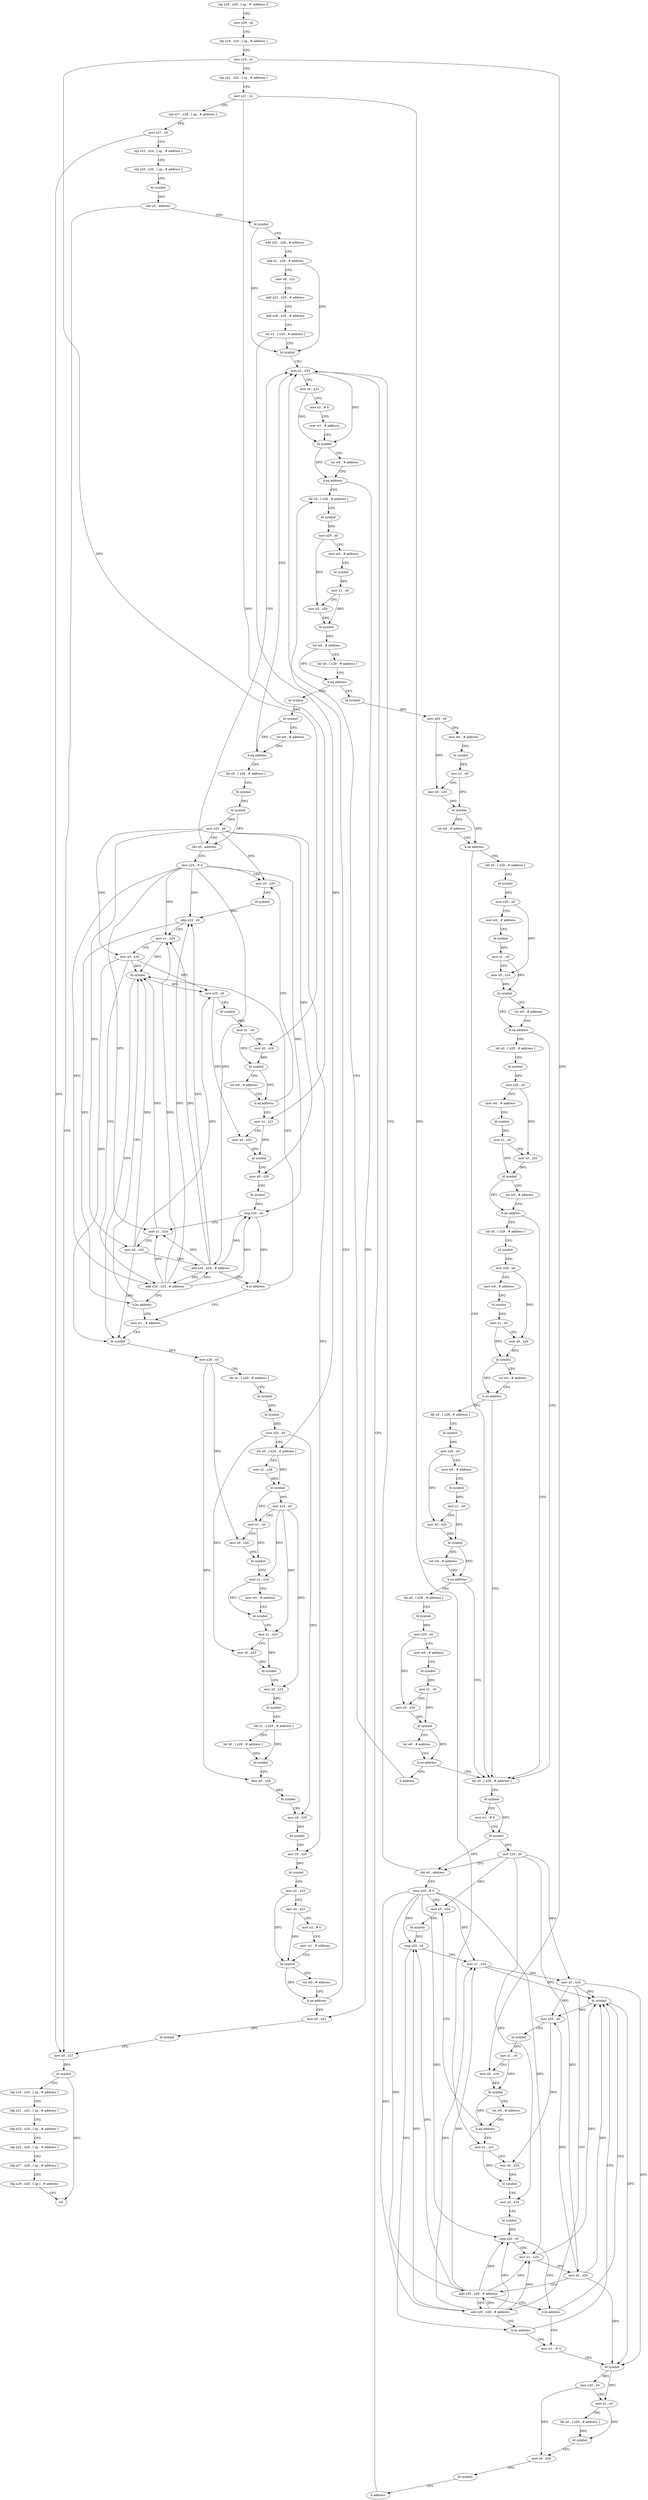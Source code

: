 digraph "func" {
"92408" [label = "stp x29 , x30 , [ sp , #- address ]!" ]
"92412" [label = "mov x29 , sp" ]
"92416" [label = "stp x19 , x20 , [ sp , # address ]" ]
"92420" [label = "mov x19 , x1" ]
"92424" [label = "stp x21 , x22 , [ sp , # address ]" ]
"92428" [label = "mov x21 , x2" ]
"92432" [label = "stp x27 , x28 , [ sp , # address ]" ]
"92436" [label = "mov x27 , x0" ]
"92440" [label = "stp x23 , x24 , [ sp , # address ]" ]
"92444" [label = "stp x25 , x26 , [ sp , # address ]" ]
"92448" [label = "bl symbol" ]
"92452" [label = "cbz x0 , address" ]
"92860" [label = "mov x0 , x27" ]
"92456" [label = "bl symbol" ]
"92864" [label = "bl symbol" ]
"92868" [label = "ldp x19 , x20 , [ sp , # address ]" ]
"92872" [label = "ldp x21 , x22 , [ sp , # address ]" ]
"92876" [label = "ldp x23 , x24 , [ sp , # address ]" ]
"92880" [label = "ldp x25 , x26 , [ sp , # address ]" ]
"92884" [label = "ldp x27 , x28 , [ sp , # address ]" ]
"92888" [label = "ldp x29 , x30 , [ sp ] , # address" ]
"92892" [label = "ret" ]
"92460" [label = "add x22 , x29 , # address" ]
"92464" [label = "add x1 , x29 , # address" ]
"92468" [label = "mov x8 , x22" ]
"92472" [label = "add x23 , x29 , # address" ]
"92476" [label = "add x28 , x29 , # address" ]
"92480" [label = "str x1 , [ x29 , # address ]" ]
"92484" [label = "bl symbol" ]
"92488" [label = "mov x2 , x23" ]
"92852" [label = "mov x0 , x22" ]
"92856" [label = "bl symbol" ]
"92516" [label = "ldr x0 , [ x29 , # address ]" ]
"92520" [label = "bl symbol" ]
"92524" [label = "mov x20 , x0" ]
"92528" [label = "mov w0 , # address" ]
"92532" [label = "bl symbol" ]
"92536" [label = "mov x1 , x0" ]
"92540" [label = "mov x0 , x20" ]
"92544" [label = "bl symbol" ]
"92548" [label = "tst w0 , # address" ]
"92552" [label = "ldr x0 , [ x29 , # address ]" ]
"92556" [label = "b.eq address" ]
"92896" [label = "bl symbol" ]
"92560" [label = "bl symbol" ]
"92900" [label = "mov x20 , x0" ]
"92904" [label = "mov w0 , # address" ]
"92908" [label = "bl symbol" ]
"92912" [label = "mov x1 , x0" ]
"92916" [label = "mov x0 , x20" ]
"92920" [label = "bl symbol" ]
"92924" [label = "tst w0 , # address" ]
"92928" [label = "b.ne address" ]
"92972" [label = "ldr x0 , [ x29 , # address ]" ]
"92932" [label = "ldr x0 , [ x29 , # address ]" ]
"92564" [label = "bl symbol" ]
"92568" [label = "tst w0 , # address" ]
"92572" [label = "b.eq address" ]
"92576" [label = "ldr x0 , [ x29 , # address ]" ]
"92976" [label = "bl symbol" ]
"92980" [label = "mov w1 , # 0" ]
"92984" [label = "bl symbol" ]
"92988" [label = "mov x24 , x0" ]
"92992" [label = "cbz x0 , address" ]
"92996" [label = "mov x20 , # 0" ]
"92936" [label = "bl symbol" ]
"92940" [label = "mov x20 , x0" ]
"92944" [label = "mov w0 , # address" ]
"92948" [label = "bl symbol" ]
"92952" [label = "mov x1 , x0" ]
"92956" [label = "mov x0 , x20" ]
"92960" [label = "bl symbol" ]
"92964" [label = "tst w0 , # address" ]
"92968" [label = "b.eq address" ]
"93136" [label = "ldr x0 , [ x29 , # address ]" ]
"92492" [label = "mov x0 , x22" ]
"92496" [label = "mov x3 , # 0" ]
"92500" [label = "mov w1 , # address" ]
"92504" [label = "bl symbol" ]
"92508" [label = "tst w0 , # address" ]
"92512" [label = "b.eq address" ]
"92580" [label = "bl symbol" ]
"92584" [label = "bl symbol" ]
"92588" [label = "mov x20 , x0" ]
"92592" [label = "cbz x0 , address" ]
"92596" [label = "mov x24 , # 0" ]
"93000" [label = "mov x0 , x24" ]
"93140" [label = "bl symbol" ]
"93144" [label = "mov x20 , x0" ]
"93148" [label = "mov w0 , # address" ]
"93152" [label = "bl symbol" ]
"93156" [label = "mov x1 , x0" ]
"93160" [label = "mov x0 , x20" ]
"93164" [label = "bl symbol" ]
"93168" [label = "tst w0 , # address" ]
"93172" [label = "b.ne address" ]
"93176" [label = "ldr x0 , [ x29 , # address ]" ]
"92600" [label = "mov x0 , x20" ]
"93100" [label = "mov w1 , # 0" ]
"93104" [label = "bl symbol" ]
"93108" [label = "mov x20 , x0" ]
"93112" [label = "mov x1 , x0" ]
"93116" [label = "ldr x0 , [ x29 , # address ]" ]
"93120" [label = "bl symbol" ]
"93124" [label = "mov x0 , x20" ]
"93128" [label = "bl symbol" ]
"93132" [label = "b address" ]
"93028" [label = "bl symbol" ]
"93032" [label = "mov x25 , x0" ]
"93036" [label = "bl symbol" ]
"93040" [label = "mov x1 , x0" ]
"93044" [label = "mov x0 , x19" ]
"93048" [label = "bl symbol" ]
"93052" [label = "tst w0 , # address" ]
"93056" [label = "b.eq address" ]
"93060" [label = "mov x1 , x21" ]
"93180" [label = "bl symbol" ]
"93184" [label = "mov x20 , x0" ]
"93188" [label = "mov w0 , # address" ]
"93192" [label = "bl symbol" ]
"93196" [label = "mov x1 , x0" ]
"93200" [label = "mov x0 , x20" ]
"93204" [label = "bl symbol" ]
"93208" [label = "tst w0 , # address" ]
"93212" [label = "b.ne address" ]
"93216" [label = "ldr x0 , [ x29 , # address ]" ]
"92700" [label = "mov w1 , # address" ]
"92704" [label = "bl symbol" ]
"92708" [label = "mov x26 , x0" ]
"92712" [label = "ldr x0 , [ x29 , # address ]" ]
"92716" [label = "bl symbol" ]
"92720" [label = "bl symbol" ]
"92724" [label = "mov x25 , x0" ]
"92728" [label = "ldr x0 , [ x29 , # address ]" ]
"92732" [label = "mov x1 , x28" ]
"92736" [label = "bl symbol" ]
"92740" [label = "mov x24 , x0" ]
"92744" [label = "mov x1 , x0" ]
"92748" [label = "mov x0 , x26" ]
"92752" [label = "bl symbol" ]
"92756" [label = "mov x1 , x24" ]
"92760" [label = "mov w0 , # address" ]
"92764" [label = "bl symbol" ]
"92768" [label = "mov x1 , x24" ]
"92772" [label = "mov x0 , x25" ]
"92776" [label = "bl symbol" ]
"92780" [label = "mov x0 , x24" ]
"92784" [label = "bl symbol" ]
"92788" [label = "ldr x1 , [ x29 , # address ]" ]
"92792" [label = "ldr x0 , [ x29 , # address ]" ]
"92796" [label = "bl symbol" ]
"92800" [label = "mov x0 , x26" ]
"92804" [label = "bl symbol" ]
"92808" [label = "mov x0 , x25" ]
"92812" [label = "bl symbol" ]
"92816" [label = "mov x0 , x20" ]
"92820" [label = "bl symbol" ]
"92824" [label = "mov x2 , x23" ]
"92828" [label = "mov x0 , x22" ]
"92832" [label = "mov x3 , # 0" ]
"92836" [label = "mov w1 , # address" ]
"92840" [label = "bl symbol" ]
"92844" [label = "tst w0 , # address" ]
"92848" [label = "b.ne address" ]
"92628" [label = "bl symbol" ]
"92632" [label = "mov x25 , x0" ]
"92636" [label = "bl symbol" ]
"92640" [label = "mov x1 , x0" ]
"92644" [label = "mov x0 , x19" ]
"92648" [label = "bl symbol" ]
"92652" [label = "tst w0 , # address" ]
"92656" [label = "b.eq address" ]
"92660" [label = "mov x1 , x21" ]
"93004" [label = "bl symbol" ]
"93008" [label = "cmp x20 , x0" ]
"93012" [label = "mov x1 , x20" ]
"93016" [label = "mov x0 , x24" ]
"93020" [label = "add x20 , x20 , # address" ]
"93024" [label = "b.hs address" ]
"93064" [label = "mov x0 , x25" ]
"93068" [label = "bl symbol" ]
"93072" [label = "mov x0 , x24" ]
"93076" [label = "bl symbol" ]
"93080" [label = "cmp x20 , x0" ]
"93084" [label = "mov x1 , x20" ]
"93088" [label = "mov x0 , x24" ]
"93092" [label = "add x20 , x20 , # address" ]
"93096" [label = "b.lo address" ]
"93220" [label = "bl symbol" ]
"93224" [label = "mov x20 , x0" ]
"93228" [label = "mov w0 , # address" ]
"93232" [label = "bl symbol" ]
"93236" [label = "mov x1 , x0" ]
"93240" [label = "mov x0 , x20" ]
"93244" [label = "bl symbol" ]
"93248" [label = "tst w0 , # address" ]
"93252" [label = "b.ne address" ]
"93256" [label = "ldr x0 , [ x29 , # address ]" ]
"92604" [label = "bl symbol" ]
"92608" [label = "cmp x24 , x0" ]
"92612" [label = "mov x1 , x24" ]
"92616" [label = "mov x0 , x20" ]
"92620" [label = "add x24 , x24 , # address" ]
"92624" [label = "b.hs address" ]
"92664" [label = "mov x0 , x25" ]
"92668" [label = "bl symbol" ]
"92672" [label = "mov x0 , x20" ]
"92676" [label = "bl symbol" ]
"92680" [label = "cmp x24 , x0" ]
"92684" [label = "mov x1 , x24" ]
"92688" [label = "mov x0 , x20" ]
"92692" [label = "add x24 , x24 , # address" ]
"92696" [label = "b.lo address" ]
"93260" [label = "bl symbol" ]
"93264" [label = "mov x20 , x0" ]
"93268" [label = "mov w0 , # address" ]
"93272" [label = "bl symbol" ]
"93276" [label = "mov x1 , x0" ]
"93280" [label = "mov x0 , x20" ]
"93284" [label = "bl symbol" ]
"93288" [label = "tst w0 , # address" ]
"93292" [label = "b.ne address" ]
"93296" [label = "b address" ]
"92408" -> "92412" [ label = "CFG" ]
"92412" -> "92416" [ label = "CFG" ]
"92416" -> "92420" [ label = "CFG" ]
"92420" -> "92424" [ label = "CFG" ]
"92420" -> "93044" [ label = "DFG" ]
"92420" -> "92644" [ label = "DFG" ]
"92424" -> "92428" [ label = "CFG" ]
"92428" -> "92432" [ label = "CFG" ]
"92428" -> "93060" [ label = "DFG" ]
"92428" -> "92660" [ label = "DFG" ]
"92432" -> "92436" [ label = "CFG" ]
"92436" -> "92440" [ label = "CFG" ]
"92436" -> "92860" [ label = "DFG" ]
"92440" -> "92444" [ label = "CFG" ]
"92444" -> "92448" [ label = "CFG" ]
"92448" -> "92452" [ label = "DFG" ]
"92452" -> "92860" [ label = "CFG" ]
"92452" -> "92456" [ label = "CFG" ]
"92860" -> "92864" [ label = "DFG" ]
"92456" -> "92460" [ label = "CFG" ]
"92456" -> "92484" [ label = "DFG" ]
"92864" -> "92868" [ label = "CFG" ]
"92864" -> "92892" [ label = "DFG" ]
"92868" -> "92872" [ label = "CFG" ]
"92872" -> "92876" [ label = "CFG" ]
"92876" -> "92880" [ label = "CFG" ]
"92880" -> "92884" [ label = "CFG" ]
"92884" -> "92888" [ label = "CFG" ]
"92888" -> "92892" [ label = "CFG" ]
"92460" -> "92464" [ label = "CFG" ]
"92464" -> "92468" [ label = "CFG" ]
"92464" -> "92484" [ label = "DFG" ]
"92468" -> "92472" [ label = "CFG" ]
"92472" -> "92476" [ label = "CFG" ]
"92476" -> "92480" [ label = "CFG" ]
"92480" -> "92484" [ label = "CFG" ]
"92480" -> "92728" [ label = "DFG" ]
"92484" -> "92488" [ label = "CFG" ]
"92488" -> "92492" [ label = "CFG" ]
"92488" -> "92504" [ label = "DFG" ]
"92852" -> "92856" [ label = "DFG" ]
"92856" -> "92860" [ label = "CFG" ]
"92516" -> "92520" [ label = "CFG" ]
"92520" -> "92524" [ label = "DFG" ]
"92524" -> "92528" [ label = "CFG" ]
"92524" -> "92540" [ label = "DFG" ]
"92528" -> "92532" [ label = "CFG" ]
"92532" -> "92536" [ label = "DFG" ]
"92536" -> "92540" [ label = "CFG" ]
"92536" -> "92544" [ label = "DFG" ]
"92540" -> "92544" [ label = "DFG" ]
"92544" -> "92548" [ label = "DFG" ]
"92548" -> "92552" [ label = "CFG" ]
"92548" -> "92556" [ label = "DFG" ]
"92552" -> "92556" [ label = "CFG" ]
"92556" -> "92896" [ label = "CFG" ]
"92556" -> "92560" [ label = "CFG" ]
"92896" -> "92900" [ label = "DFG" ]
"92560" -> "92564" [ label = "DFG" ]
"92900" -> "92904" [ label = "CFG" ]
"92900" -> "92916" [ label = "DFG" ]
"92904" -> "92908" [ label = "CFG" ]
"92908" -> "92912" [ label = "DFG" ]
"92912" -> "92916" [ label = "CFG" ]
"92912" -> "92920" [ label = "DFG" ]
"92916" -> "92920" [ label = "DFG" ]
"92920" -> "92924" [ label = "CFG" ]
"92920" -> "92928" [ label = "DFG" ]
"92924" -> "92928" [ label = "CFG" ]
"92928" -> "92972" [ label = "CFG" ]
"92928" -> "92932" [ label = "CFG" ]
"92972" -> "92976" [ label = "CFG" ]
"92932" -> "92936" [ label = "CFG" ]
"92564" -> "92568" [ label = "CFG" ]
"92564" -> "92572" [ label = "DFG" ]
"92568" -> "92572" [ label = "CFG" ]
"92572" -> "92488" [ label = "CFG" ]
"92572" -> "92576" [ label = "CFG" ]
"92576" -> "92580" [ label = "CFG" ]
"92976" -> "92980" [ label = "CFG" ]
"92976" -> "92984" [ label = "DFG" ]
"92980" -> "92984" [ label = "CFG" ]
"92984" -> "92988" [ label = "DFG" ]
"92984" -> "92992" [ label = "DFG" ]
"92988" -> "92992" [ label = "CFG" ]
"92988" -> "93000" [ label = "DFG" ]
"92988" -> "93016" [ label = "DFG" ]
"92988" -> "93072" [ label = "DFG" ]
"92988" -> "93088" [ label = "DFG" ]
"92992" -> "92488" [ label = "CFG" ]
"92992" -> "92996" [ label = "CFG" ]
"92996" -> "93000" [ label = "CFG" ]
"92996" -> "93008" [ label = "DFG" ]
"92996" -> "93012" [ label = "DFG" ]
"92996" -> "93020" [ label = "DFG" ]
"92996" -> "93080" [ label = "DFG" ]
"92996" -> "93084" [ label = "DFG" ]
"92996" -> "93092" [ label = "DFG" ]
"92936" -> "92940" [ label = "DFG" ]
"92940" -> "92944" [ label = "CFG" ]
"92940" -> "92956" [ label = "DFG" ]
"92944" -> "92948" [ label = "CFG" ]
"92948" -> "92952" [ label = "DFG" ]
"92952" -> "92956" [ label = "CFG" ]
"92952" -> "92960" [ label = "DFG" ]
"92956" -> "92960" [ label = "DFG" ]
"92960" -> "92964" [ label = "CFG" ]
"92960" -> "92968" [ label = "DFG" ]
"92964" -> "92968" [ label = "CFG" ]
"92968" -> "93136" [ label = "CFG" ]
"92968" -> "92972" [ label = "CFG" ]
"93136" -> "93140" [ label = "CFG" ]
"92492" -> "92496" [ label = "CFG" ]
"92492" -> "92504" [ label = "DFG" ]
"92496" -> "92500" [ label = "CFG" ]
"92500" -> "92504" [ label = "CFG" ]
"92504" -> "92508" [ label = "CFG" ]
"92504" -> "92512" [ label = "DFG" ]
"92508" -> "92512" [ label = "CFG" ]
"92512" -> "92852" [ label = "CFG" ]
"92512" -> "92516" [ label = "CFG" ]
"92580" -> "92584" [ label = "DFG" ]
"92584" -> "92588" [ label = "DFG" ]
"92584" -> "92592" [ label = "DFG" ]
"92588" -> "92592" [ label = "CFG" ]
"92588" -> "92600" [ label = "DFG" ]
"92588" -> "92616" [ label = "DFG" ]
"92588" -> "92816" [ label = "DFG" ]
"92588" -> "92672" [ label = "DFG" ]
"92588" -> "92688" [ label = "DFG" ]
"92592" -> "92488" [ label = "CFG" ]
"92592" -> "92596" [ label = "CFG" ]
"92596" -> "92600" [ label = "CFG" ]
"92596" -> "92608" [ label = "DFG" ]
"92596" -> "92612" [ label = "DFG" ]
"92596" -> "92620" [ label = "DFG" ]
"92596" -> "92680" [ label = "DFG" ]
"92596" -> "92684" [ label = "DFG" ]
"92596" -> "92692" [ label = "DFG" ]
"93000" -> "93004" [ label = "CFG" ]
"93140" -> "93144" [ label = "DFG" ]
"93144" -> "93148" [ label = "CFG" ]
"93144" -> "93160" [ label = "DFG" ]
"93148" -> "93152" [ label = "CFG" ]
"93152" -> "93156" [ label = "DFG" ]
"93156" -> "93160" [ label = "CFG" ]
"93156" -> "93164" [ label = "DFG" ]
"93160" -> "93164" [ label = "DFG" ]
"93164" -> "93168" [ label = "CFG" ]
"93164" -> "93172" [ label = "DFG" ]
"93168" -> "93172" [ label = "CFG" ]
"93172" -> "92972" [ label = "CFG" ]
"93172" -> "93176" [ label = "CFG" ]
"93176" -> "93180" [ label = "CFG" ]
"92600" -> "92604" [ label = "CFG" ]
"93100" -> "93104" [ label = "CFG" ]
"93104" -> "93108" [ label = "DFG" ]
"93104" -> "93112" [ label = "DFG" ]
"93108" -> "93112" [ label = "CFG" ]
"93108" -> "93124" [ label = "DFG" ]
"93112" -> "93116" [ label = "CFG" ]
"93112" -> "93120" [ label = "DFG" ]
"93116" -> "93120" [ label = "DFG" ]
"93120" -> "93124" [ label = "CFG" ]
"93124" -> "93128" [ label = "DFG" ]
"93128" -> "93132" [ label = "CFG" ]
"93132" -> "92488" [ label = "CFG" ]
"93028" -> "93032" [ label = "DFG" ]
"93028" -> "93104" [ label = "DFG" ]
"93032" -> "93036" [ label = "CFG" ]
"93032" -> "93064" [ label = "DFG" ]
"93036" -> "93040" [ label = "DFG" ]
"93040" -> "93044" [ label = "CFG" ]
"93040" -> "93048" [ label = "DFG" ]
"93044" -> "93048" [ label = "DFG" ]
"93048" -> "93052" [ label = "CFG" ]
"93048" -> "93056" [ label = "DFG" ]
"93052" -> "93056" [ label = "CFG" ]
"93056" -> "93000" [ label = "CFG" ]
"93056" -> "93060" [ label = "CFG" ]
"93060" -> "93064" [ label = "CFG" ]
"93060" -> "93068" [ label = "DFG" ]
"93180" -> "93184" [ label = "DFG" ]
"93184" -> "93188" [ label = "CFG" ]
"93184" -> "93200" [ label = "DFG" ]
"93188" -> "93192" [ label = "CFG" ]
"93192" -> "93196" [ label = "DFG" ]
"93196" -> "93200" [ label = "CFG" ]
"93196" -> "93204" [ label = "DFG" ]
"93200" -> "93204" [ label = "DFG" ]
"93204" -> "93208" [ label = "CFG" ]
"93204" -> "93212" [ label = "DFG" ]
"93208" -> "93212" [ label = "CFG" ]
"93212" -> "92972" [ label = "CFG" ]
"93212" -> "93216" [ label = "CFG" ]
"93216" -> "93220" [ label = "CFG" ]
"92700" -> "92704" [ label = "CFG" ]
"92704" -> "92708" [ label = "DFG" ]
"92708" -> "92712" [ label = "CFG" ]
"92708" -> "92748" [ label = "DFG" ]
"92708" -> "92800" [ label = "DFG" ]
"92712" -> "92716" [ label = "CFG" ]
"92716" -> "92720" [ label = "DFG" ]
"92720" -> "92724" [ label = "DFG" ]
"92724" -> "92728" [ label = "CFG" ]
"92724" -> "92772" [ label = "DFG" ]
"92724" -> "92808" [ label = "DFG" ]
"92728" -> "92732" [ label = "CFG" ]
"92728" -> "92736" [ label = "DFG" ]
"92732" -> "92736" [ label = "DFG" ]
"92736" -> "92740" [ label = "DFG" ]
"92736" -> "92744" [ label = "DFG" ]
"92740" -> "92744" [ label = "CFG" ]
"92740" -> "92756" [ label = "DFG" ]
"92740" -> "92768" [ label = "DFG" ]
"92740" -> "92780" [ label = "DFG" ]
"92744" -> "92748" [ label = "CFG" ]
"92744" -> "92752" [ label = "DFG" ]
"92748" -> "92752" [ label = "DFG" ]
"92752" -> "92756" [ label = "CFG" ]
"92756" -> "92760" [ label = "CFG" ]
"92756" -> "92764" [ label = "DFG" ]
"92760" -> "92764" [ label = "CFG" ]
"92764" -> "92768" [ label = "CFG" ]
"92768" -> "92772" [ label = "CFG" ]
"92768" -> "92776" [ label = "DFG" ]
"92772" -> "92776" [ label = "DFG" ]
"92776" -> "92780" [ label = "CFG" ]
"92780" -> "92784" [ label = "DFG" ]
"92784" -> "92788" [ label = "CFG" ]
"92788" -> "92792" [ label = "CFG" ]
"92788" -> "92796" [ label = "DFG" ]
"92792" -> "92796" [ label = "DFG" ]
"92796" -> "92800" [ label = "CFG" ]
"92800" -> "92804" [ label = "DFG" ]
"92804" -> "92808" [ label = "CFG" ]
"92808" -> "92812" [ label = "DFG" ]
"92812" -> "92816" [ label = "CFG" ]
"92816" -> "92820" [ label = "DFG" ]
"92820" -> "92824" [ label = "CFG" ]
"92824" -> "92828" [ label = "CFG" ]
"92824" -> "92840" [ label = "DFG" ]
"92828" -> "92832" [ label = "CFG" ]
"92828" -> "92840" [ label = "DFG" ]
"92832" -> "92836" [ label = "CFG" ]
"92836" -> "92840" [ label = "CFG" ]
"92840" -> "92844" [ label = "CFG" ]
"92840" -> "92848" [ label = "DFG" ]
"92844" -> "92848" [ label = "CFG" ]
"92848" -> "92516" [ label = "CFG" ]
"92848" -> "92852" [ label = "CFG" ]
"92628" -> "92632" [ label = "DFG" ]
"92628" -> "92704" [ label = "DFG" ]
"92632" -> "92636" [ label = "CFG" ]
"92632" -> "92664" [ label = "DFG" ]
"92636" -> "92640" [ label = "DFG" ]
"92640" -> "92644" [ label = "CFG" ]
"92640" -> "92648" [ label = "DFG" ]
"92644" -> "92648" [ label = "DFG" ]
"92648" -> "92652" [ label = "CFG" ]
"92648" -> "92656" [ label = "DFG" ]
"92652" -> "92656" [ label = "CFG" ]
"92656" -> "92600" [ label = "CFG" ]
"92656" -> "92660" [ label = "CFG" ]
"92660" -> "92664" [ label = "CFG" ]
"92660" -> "92668" [ label = "DFG" ]
"93004" -> "93008" [ label = "DFG" ]
"93008" -> "93012" [ label = "CFG" ]
"93008" -> "93024" [ label = "DFG" ]
"93012" -> "93016" [ label = "CFG" ]
"93012" -> "93028" [ label = "DFG" ]
"93016" -> "93020" [ label = "CFG" ]
"93016" -> "93104" [ label = "DFG" ]
"93016" -> "93028" [ label = "DFG" ]
"93016" -> "93032" [ label = "DFG" ]
"93020" -> "93024" [ label = "CFG" ]
"93020" -> "93012" [ label = "DFG" ]
"93020" -> "93008" [ label = "DFG" ]
"93020" -> "93080" [ label = "DFG" ]
"93020" -> "93084" [ label = "DFG" ]
"93020" -> "93092" [ label = "DFG" ]
"93024" -> "93100" [ label = "CFG" ]
"93024" -> "93028" [ label = "CFG" ]
"93064" -> "93068" [ label = "DFG" ]
"93068" -> "93072" [ label = "CFG" ]
"93072" -> "93076" [ label = "CFG" ]
"93076" -> "93080" [ label = "DFG" ]
"93080" -> "93084" [ label = "CFG" ]
"93080" -> "93096" [ label = "DFG" ]
"93084" -> "93088" [ label = "CFG" ]
"93084" -> "93028" [ label = "DFG" ]
"93088" -> "93092" [ label = "CFG" ]
"93088" -> "93104" [ label = "DFG" ]
"93088" -> "93032" [ label = "DFG" ]
"93088" -> "93028" [ label = "DFG" ]
"93092" -> "93096" [ label = "CFG" ]
"93092" -> "93012" [ label = "DFG" ]
"93092" -> "93020" [ label = "DFG" ]
"93092" -> "93084" [ label = "DFG" ]
"93092" -> "93008" [ label = "DFG" ]
"93092" -> "93080" [ label = "DFG" ]
"93096" -> "93028" [ label = "CFG" ]
"93096" -> "93100" [ label = "CFG" ]
"93220" -> "93224" [ label = "DFG" ]
"93224" -> "93228" [ label = "CFG" ]
"93224" -> "93240" [ label = "DFG" ]
"93228" -> "93232" [ label = "CFG" ]
"93232" -> "93236" [ label = "DFG" ]
"93236" -> "93240" [ label = "CFG" ]
"93236" -> "93244" [ label = "DFG" ]
"93240" -> "93244" [ label = "DFG" ]
"93244" -> "93248" [ label = "CFG" ]
"93244" -> "93252" [ label = "DFG" ]
"93248" -> "93252" [ label = "CFG" ]
"93252" -> "92972" [ label = "CFG" ]
"93252" -> "93256" [ label = "CFG" ]
"93256" -> "93260" [ label = "CFG" ]
"92604" -> "92608" [ label = "DFG" ]
"92608" -> "92612" [ label = "CFG" ]
"92608" -> "92624" [ label = "DFG" ]
"92612" -> "92616" [ label = "CFG" ]
"92612" -> "92628" [ label = "DFG" ]
"92616" -> "92620" [ label = "CFG" ]
"92616" -> "92704" [ label = "DFG" ]
"92616" -> "92628" [ label = "DFG" ]
"92616" -> "92632" [ label = "DFG" ]
"92620" -> "92624" [ label = "CFG" ]
"92620" -> "92612" [ label = "DFG" ]
"92620" -> "92608" [ label = "DFG" ]
"92620" -> "92680" [ label = "DFG" ]
"92620" -> "92684" [ label = "DFG" ]
"92620" -> "92692" [ label = "DFG" ]
"92624" -> "92700" [ label = "CFG" ]
"92624" -> "92628" [ label = "CFG" ]
"92664" -> "92668" [ label = "DFG" ]
"92668" -> "92672" [ label = "CFG" ]
"92672" -> "92676" [ label = "CFG" ]
"92676" -> "92680" [ label = "DFG" ]
"92680" -> "92684" [ label = "CFG" ]
"92680" -> "92696" [ label = "DFG" ]
"92684" -> "92688" [ label = "CFG" ]
"92684" -> "92628" [ label = "DFG" ]
"92688" -> "92692" [ label = "CFG" ]
"92688" -> "92704" [ label = "DFG" ]
"92688" -> "92632" [ label = "DFG" ]
"92688" -> "92628" [ label = "DFG" ]
"92692" -> "92696" [ label = "CFG" ]
"92692" -> "92612" [ label = "DFG" ]
"92692" -> "92620" [ label = "DFG" ]
"92692" -> "92684" [ label = "DFG" ]
"92692" -> "92608" [ label = "DFG" ]
"92692" -> "92680" [ label = "DFG" ]
"92696" -> "92628" [ label = "CFG" ]
"92696" -> "92700" [ label = "CFG" ]
"93260" -> "93264" [ label = "DFG" ]
"93264" -> "93268" [ label = "CFG" ]
"93264" -> "93280" [ label = "DFG" ]
"93268" -> "93272" [ label = "CFG" ]
"93272" -> "93276" [ label = "DFG" ]
"93276" -> "93280" [ label = "CFG" ]
"93276" -> "93284" [ label = "DFG" ]
"93280" -> "93284" [ label = "DFG" ]
"93284" -> "93288" [ label = "CFG" ]
"93284" -> "93292" [ label = "DFG" ]
"93288" -> "93292" [ label = "CFG" ]
"93292" -> "92972" [ label = "CFG" ]
"93292" -> "93296" [ label = "CFG" ]
"93296" -> "92488" [ label = "CFG" ]
}

